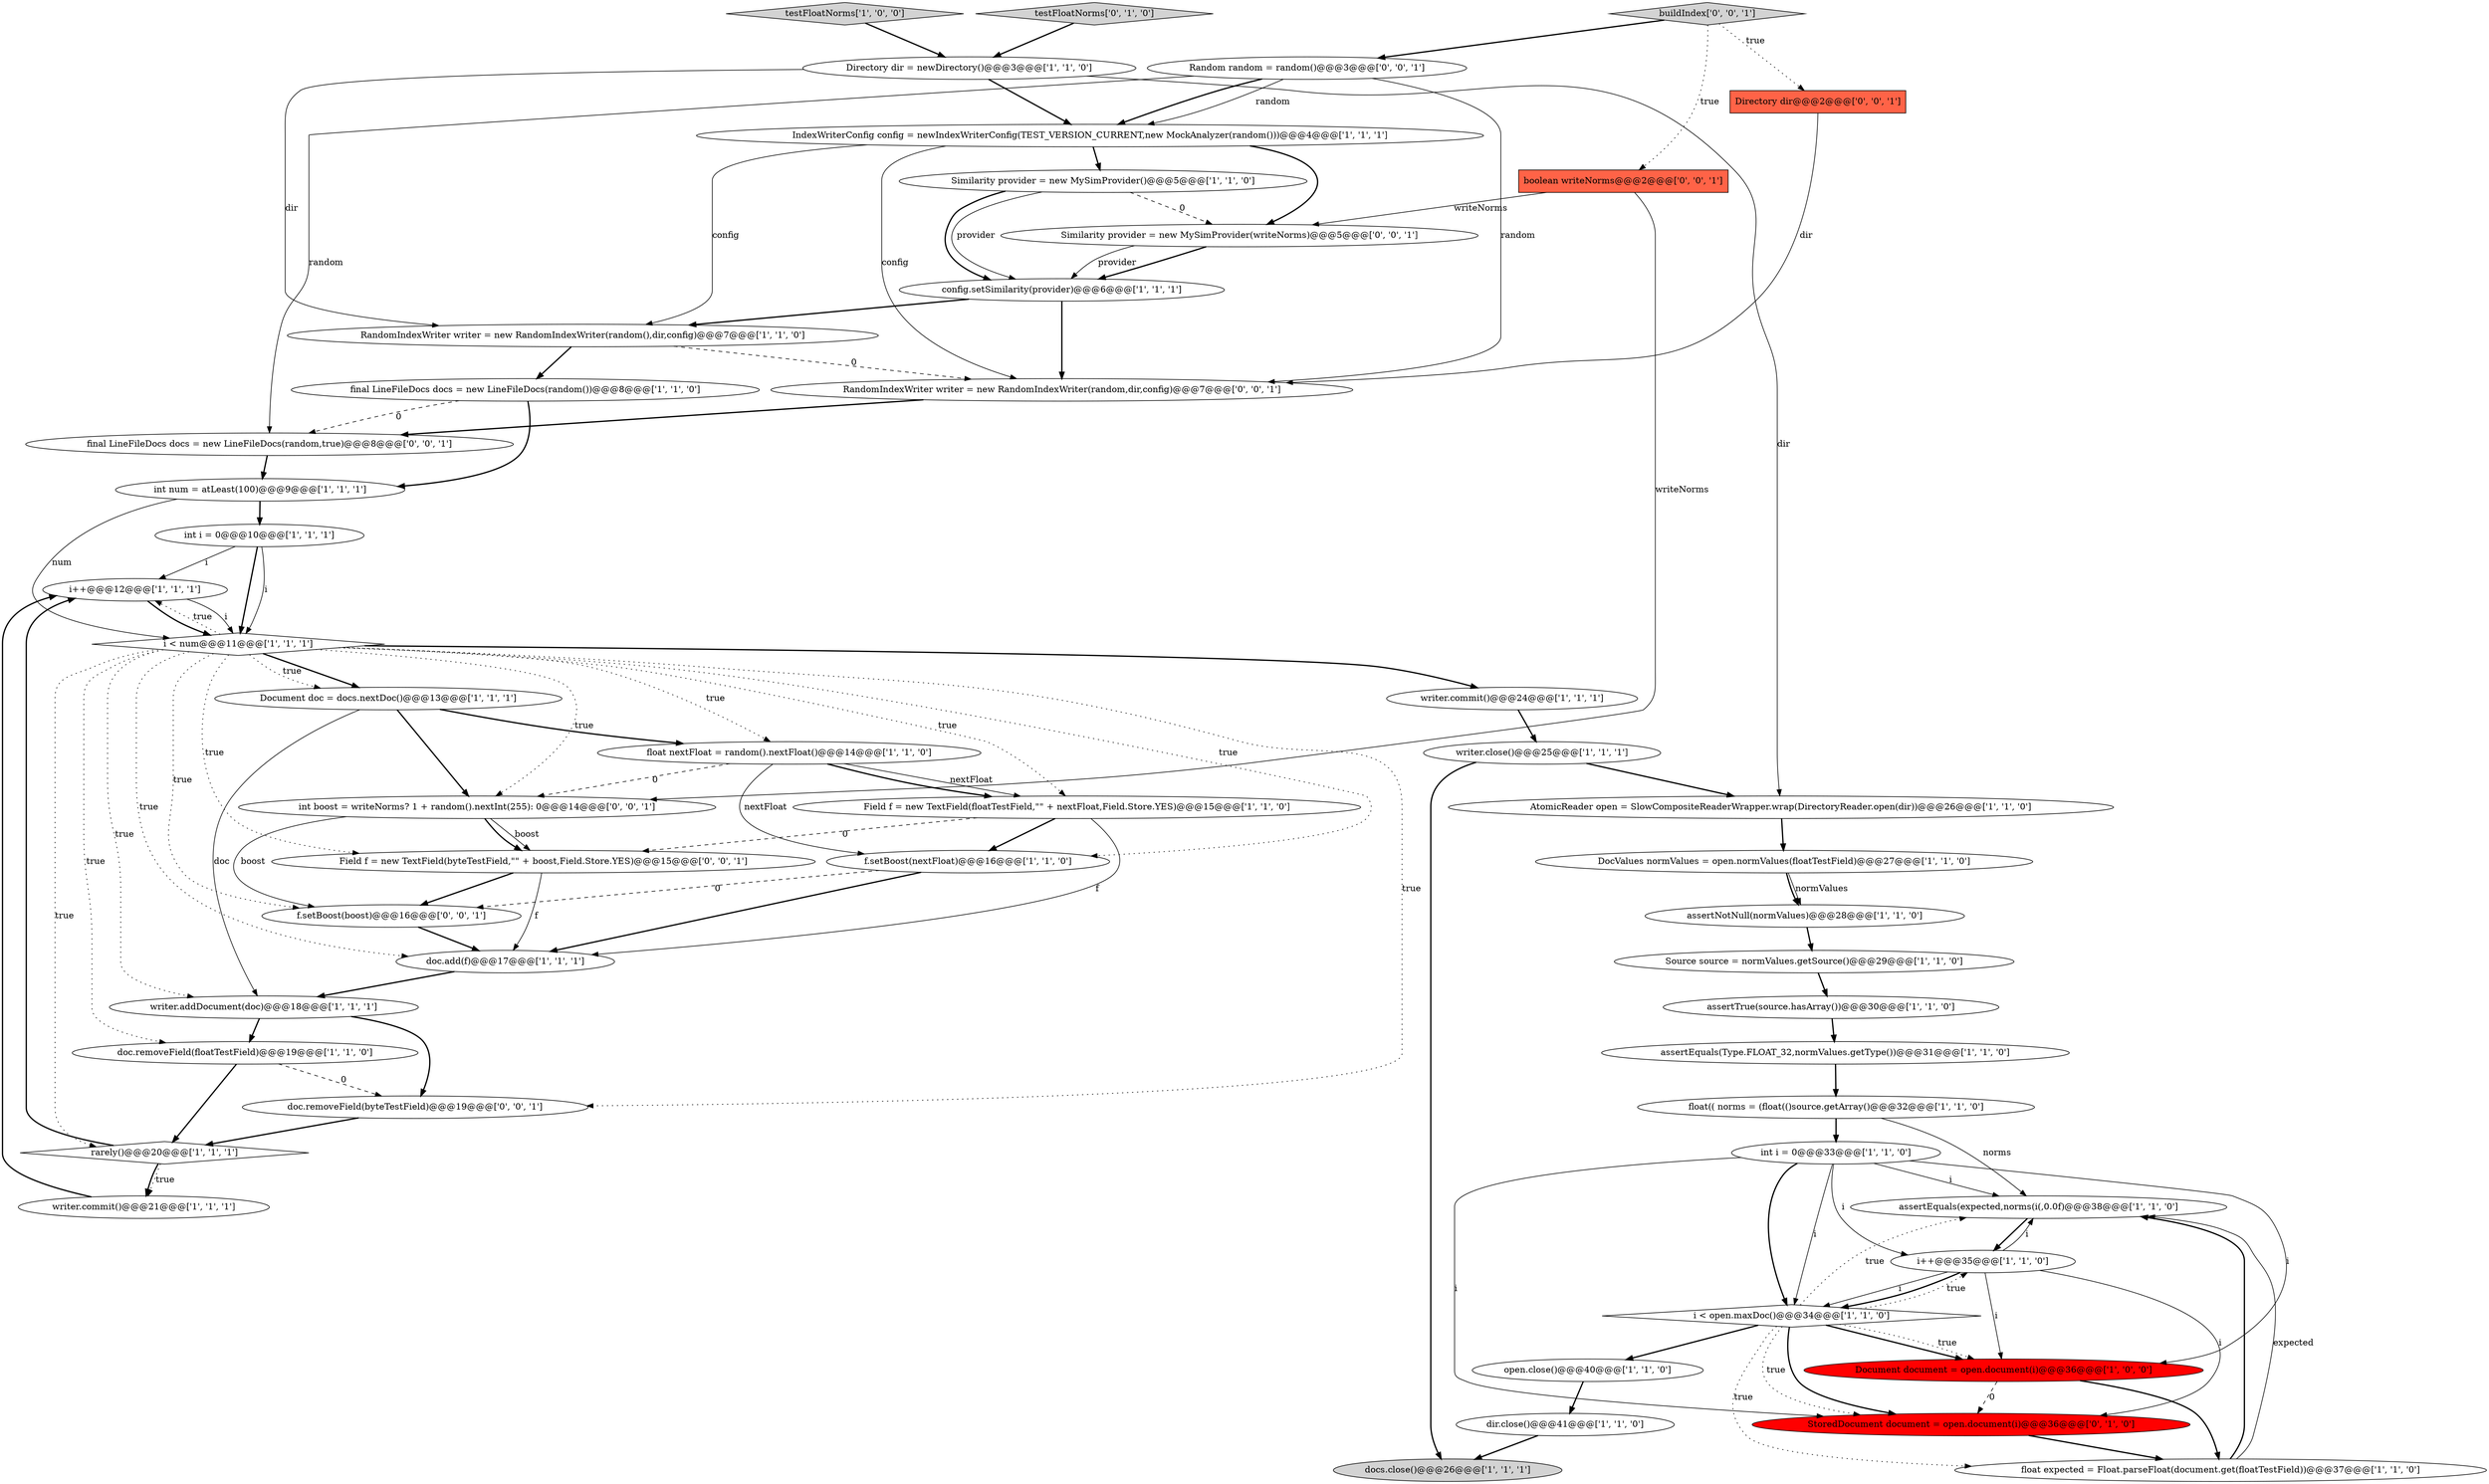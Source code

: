 digraph {
34 [style = filled, label = "open.close()@@@40@@@['1', '1', '0']", fillcolor = white, shape = ellipse image = "AAA0AAABBB1BBB"];
12 [style = filled, label = "i++@@@12@@@['1', '1', '1']", fillcolor = white, shape = ellipse image = "AAA0AAABBB1BBB"];
28 [style = filled, label = "doc.add(f)@@@17@@@['1', '1', '1']", fillcolor = white, shape = ellipse image = "AAA0AAABBB1BBB"];
11 [style = filled, label = "float nextFloat = random().nextFloat()@@@14@@@['1', '1', '0']", fillcolor = white, shape = ellipse image = "AAA0AAABBB1BBB"];
41 [style = filled, label = "int boost = writeNorms? 1 + random().nextInt(255): 0@@@14@@@['0', '0', '1']", fillcolor = white, shape = ellipse image = "AAA0AAABBB3BBB"];
20 [style = filled, label = "IndexWriterConfig config = newIndexWriterConfig(TEST_VERSION_CURRENT,new MockAnalyzer(random()))@@@4@@@['1', '1', '1']", fillcolor = white, shape = ellipse image = "AAA0AAABBB1BBB"];
21 [style = filled, label = "int i = 0@@@10@@@['1', '1', '1']", fillcolor = white, shape = ellipse image = "AAA0AAABBB1BBB"];
18 [style = filled, label = "float expected = Float.parseFloat(document.get(floatTestField))@@@37@@@['1', '1', '0']", fillcolor = white, shape = ellipse image = "AAA0AAABBB1BBB"];
45 [style = filled, label = "Similarity provider = new MySimProvider(writeNorms)@@@5@@@['0', '0', '1']", fillcolor = white, shape = ellipse image = "AAA0AAABBB3BBB"];
23 [style = filled, label = "docs.close()@@@26@@@['1', '1', '1']", fillcolor = lightgray, shape = ellipse image = "AAA0AAABBB1BBB"];
24 [style = filled, label = "AtomicReader open = SlowCompositeReaderWrapper.wrap(DirectoryReader.open(dir))@@@26@@@['1', '1', '0']", fillcolor = white, shape = ellipse image = "AAA0AAABBB1BBB"];
13 [style = filled, label = "Document doc = docs.nextDoc()@@@13@@@['1', '1', '1']", fillcolor = white, shape = ellipse image = "AAA0AAABBB1BBB"];
40 [style = filled, label = "buildIndex['0', '0', '1']", fillcolor = lightgray, shape = diamond image = "AAA0AAABBB3BBB"];
1 [style = filled, label = "int num = atLeast(100)@@@9@@@['1', '1', '1']", fillcolor = white, shape = ellipse image = "AAA0AAABBB1BBB"];
8 [style = filled, label = "int i = 0@@@33@@@['1', '1', '0']", fillcolor = white, shape = ellipse image = "AAA0AAABBB1BBB"];
0 [style = filled, label = "Directory dir = newDirectory()@@@3@@@['1', '1', '0']", fillcolor = white, shape = ellipse image = "AAA0AAABBB1BBB"];
22 [style = filled, label = "writer.addDocument(doc)@@@18@@@['1', '1', '1']", fillcolor = white, shape = ellipse image = "AAA0AAABBB1BBB"];
4 [style = filled, label = "Similarity provider = new MySimProvider()@@@5@@@['1', '1', '0']", fillcolor = white, shape = ellipse image = "AAA0AAABBB1BBB"];
25 [style = filled, label = "assertTrue(source.hasArray())@@@30@@@['1', '1', '0']", fillcolor = white, shape = ellipse image = "AAA0AAABBB1BBB"];
35 [style = filled, label = "doc.removeField(floatTestField)@@@19@@@['1', '1', '0']", fillcolor = white, shape = ellipse image = "AAA0AAABBB1BBB"];
36 [style = filled, label = "float(( norms = (float(()source.getArray()@@@32@@@['1', '1', '0']", fillcolor = white, shape = ellipse image = "AAA0AAABBB1BBB"];
42 [style = filled, label = "boolean writeNorms@@@2@@@['0', '0', '1']", fillcolor = tomato, shape = box image = "AAA0AAABBB3BBB"];
47 [style = filled, label = "Field f = new TextField(byteTestField,\"\" + boost,Field.Store.YES)@@@15@@@['0', '0', '1']", fillcolor = white, shape = ellipse image = "AAA0AAABBB3BBB"];
19 [style = filled, label = "assertNotNull(normValues)@@@28@@@['1', '1', '0']", fillcolor = white, shape = ellipse image = "AAA0AAABBB1BBB"];
15 [style = filled, label = "assertEquals(expected,norms(i(,0.0f)@@@38@@@['1', '1', '0']", fillcolor = white, shape = ellipse image = "AAA0AAABBB1BBB"];
7 [style = filled, label = "writer.close()@@@25@@@['1', '1', '1']", fillcolor = white, shape = ellipse image = "AAA0AAABBB1BBB"];
32 [style = filled, label = "Source source = normValues.getSource()@@@29@@@['1', '1', '0']", fillcolor = white, shape = ellipse image = "AAA0AAABBB1BBB"];
33 [style = filled, label = "rarely()@@@20@@@['1', '1', '1']", fillcolor = white, shape = diamond image = "AAA0AAABBB1BBB"];
29 [style = filled, label = "writer.commit()@@@21@@@['1', '1', '1']", fillcolor = white, shape = ellipse image = "AAA0AAABBB1BBB"];
17 [style = filled, label = "Field f = new TextField(floatTestField,\"\" + nextFloat,Field.Store.YES)@@@15@@@['1', '1', '0']", fillcolor = white, shape = ellipse image = "AAA0AAABBB1BBB"];
27 [style = filled, label = "RandomIndexWriter writer = new RandomIndexWriter(random(),dir,config)@@@7@@@['1', '1', '0']", fillcolor = white, shape = ellipse image = "AAA0AAABBB1BBB"];
10 [style = filled, label = "config.setSimilarity(provider)@@@6@@@['1', '1', '1']", fillcolor = white, shape = ellipse image = "AAA0AAABBB1BBB"];
16 [style = filled, label = "assertEquals(Type.FLOAT_32,normValues.getType())@@@31@@@['1', '1', '0']", fillcolor = white, shape = ellipse image = "AAA0AAABBB1BBB"];
9 [style = filled, label = "i++@@@35@@@['1', '1', '0']", fillcolor = white, shape = ellipse image = "AAA0AAABBB1BBB"];
6 [style = filled, label = "Document document = open.document(i)@@@36@@@['1', '0', '0']", fillcolor = red, shape = ellipse image = "AAA1AAABBB1BBB"];
48 [style = filled, label = "RandomIndexWriter writer = new RandomIndexWriter(random,dir,config)@@@7@@@['0', '0', '1']", fillcolor = white, shape = ellipse image = "AAA0AAABBB3BBB"];
31 [style = filled, label = "i < num@@@11@@@['1', '1', '1']", fillcolor = white, shape = diamond image = "AAA0AAABBB1BBB"];
38 [style = filled, label = "StoredDocument document = open.document(i)@@@36@@@['0', '1', '0']", fillcolor = red, shape = ellipse image = "AAA1AAABBB2BBB"];
5 [style = filled, label = "f.setBoost(nextFloat)@@@16@@@['1', '1', '0']", fillcolor = white, shape = ellipse image = "AAA0AAABBB1BBB"];
2 [style = filled, label = "writer.commit()@@@24@@@['1', '1', '1']", fillcolor = white, shape = ellipse image = "AAA0AAABBB1BBB"];
14 [style = filled, label = "i < open.maxDoc()@@@34@@@['1', '1', '0']", fillcolor = white, shape = diamond image = "AAA0AAABBB1BBB"];
43 [style = filled, label = "f.setBoost(boost)@@@16@@@['0', '0', '1']", fillcolor = white, shape = ellipse image = "AAA0AAABBB3BBB"];
39 [style = filled, label = "testFloatNorms['0', '1', '0']", fillcolor = lightgray, shape = diamond image = "AAA0AAABBB2BBB"];
3 [style = filled, label = "DocValues normValues = open.normValues(floatTestField)@@@27@@@['1', '1', '0']", fillcolor = white, shape = ellipse image = "AAA0AAABBB1BBB"];
26 [style = filled, label = "dir.close()@@@41@@@['1', '1', '0']", fillcolor = white, shape = ellipse image = "AAA0AAABBB1BBB"];
49 [style = filled, label = "Random random = random()@@@3@@@['0', '0', '1']", fillcolor = white, shape = ellipse image = "AAA0AAABBB3BBB"];
46 [style = filled, label = "doc.removeField(byteTestField)@@@19@@@['0', '0', '1']", fillcolor = white, shape = ellipse image = "AAA0AAABBB3BBB"];
44 [style = filled, label = "Directory dir@@@2@@@['0', '0', '1']", fillcolor = tomato, shape = box image = "AAA0AAABBB3BBB"];
30 [style = filled, label = "final LineFileDocs docs = new LineFileDocs(random())@@@8@@@['1', '1', '0']", fillcolor = white, shape = ellipse image = "AAA0AAABBB1BBB"];
37 [style = filled, label = "testFloatNorms['1', '0', '0']", fillcolor = lightgray, shape = diamond image = "AAA0AAABBB1BBB"];
50 [style = filled, label = "final LineFileDocs docs = new LineFileDocs(random,true)@@@8@@@['0', '0', '1']", fillcolor = white, shape = ellipse image = "AAA0AAABBB3BBB"];
37->0 [style = bold, label=""];
40->49 [style = bold, label=""];
9->14 [style = solid, label="i"];
8->15 [style = solid, label="i"];
30->50 [style = dashed, label="0"];
6->38 [style = dashed, label="0"];
5->28 [style = bold, label=""];
40->44 [style = dotted, label="true"];
41->43 [style = solid, label="boost"];
17->47 [style = dashed, label="0"];
35->46 [style = dashed, label="0"];
21->31 [style = bold, label=""];
49->50 [style = solid, label="random"];
3->19 [style = bold, label=""];
34->26 [style = bold, label=""];
9->6 [style = solid, label="i"];
31->28 [style = dotted, label="true"];
1->21 [style = bold, label=""];
11->5 [style = solid, label="nextFloat"];
32->25 [style = bold, label=""];
9->14 [style = bold, label=""];
31->12 [style = dotted, label="true"];
14->18 [style = dotted, label="true"];
8->6 [style = solid, label="i"];
20->45 [style = bold, label=""];
45->10 [style = bold, label=""];
12->31 [style = solid, label="i"];
31->22 [style = dotted, label="true"];
17->5 [style = bold, label=""];
22->46 [style = bold, label=""];
4->10 [style = solid, label="provider"];
21->31 [style = solid, label="i"];
13->22 [style = solid, label="doc"];
27->30 [style = bold, label=""];
18->15 [style = bold, label=""];
31->5 [style = dotted, label="true"];
48->50 [style = bold, label=""];
10->48 [style = bold, label=""];
31->2 [style = bold, label=""];
14->38 [style = bold, label=""];
47->43 [style = bold, label=""];
31->11 [style = dotted, label="true"];
31->33 [style = dotted, label="true"];
13->11 [style = bold, label=""];
33->29 [style = bold, label=""];
7->24 [style = bold, label=""];
38->18 [style = bold, label=""];
15->9 [style = bold, label=""];
5->43 [style = dashed, label="0"];
7->23 [style = bold, label=""];
46->33 [style = bold, label=""];
31->17 [style = dotted, label="true"];
31->46 [style = dotted, label="true"];
11->17 [style = bold, label=""];
18->15 [style = solid, label="expected"];
0->20 [style = bold, label=""];
17->28 [style = solid, label="f"];
31->43 [style = dotted, label="true"];
8->38 [style = solid, label="i"];
3->19 [style = solid, label="normValues"];
11->17 [style = solid, label="nextFloat"];
24->3 [style = bold, label=""];
14->6 [style = bold, label=""];
12->31 [style = bold, label=""];
40->42 [style = dotted, label="true"];
4->10 [style = bold, label=""];
44->48 [style = solid, label="dir"];
16->36 [style = bold, label=""];
31->47 [style = dotted, label="true"];
31->35 [style = dotted, label="true"];
6->18 [style = bold, label=""];
31->13 [style = bold, label=""];
20->48 [style = solid, label="config"];
0->27 [style = solid, label="dir"];
8->14 [style = bold, label=""];
33->12 [style = bold, label=""];
45->10 [style = solid, label="provider"];
25->16 [style = bold, label=""];
9->15 [style = solid, label="i"];
13->41 [style = bold, label=""];
21->12 [style = solid, label="i"];
4->45 [style = dashed, label="0"];
0->24 [style = solid, label="dir"];
19->32 [style = bold, label=""];
42->45 [style = solid, label="writeNorms"];
41->47 [style = solid, label="boost"];
36->15 [style = solid, label="norms"];
42->41 [style = solid, label="writeNorms"];
33->29 [style = dotted, label="true"];
36->8 [style = bold, label=""];
31->13 [style = dotted, label="true"];
41->47 [style = bold, label=""];
22->35 [style = bold, label=""];
27->48 [style = dashed, label="0"];
49->20 [style = bold, label=""];
28->22 [style = bold, label=""];
14->6 [style = dotted, label="true"];
30->1 [style = bold, label=""];
49->48 [style = solid, label="random"];
49->20 [style = solid, label="random"];
10->27 [style = bold, label=""];
35->33 [style = bold, label=""];
14->34 [style = bold, label=""];
8->9 [style = solid, label="i"];
20->4 [style = bold, label=""];
43->28 [style = bold, label=""];
14->15 [style = dotted, label="true"];
29->12 [style = bold, label=""];
39->0 [style = bold, label=""];
9->38 [style = solid, label="i"];
14->38 [style = dotted, label="true"];
8->14 [style = solid, label="i"];
50->1 [style = bold, label=""];
26->23 [style = bold, label=""];
1->31 [style = solid, label="num"];
11->41 [style = dashed, label="0"];
14->9 [style = dotted, label="true"];
2->7 [style = bold, label=""];
20->27 [style = solid, label="config"];
47->28 [style = solid, label="f"];
31->41 [style = dotted, label="true"];
}
